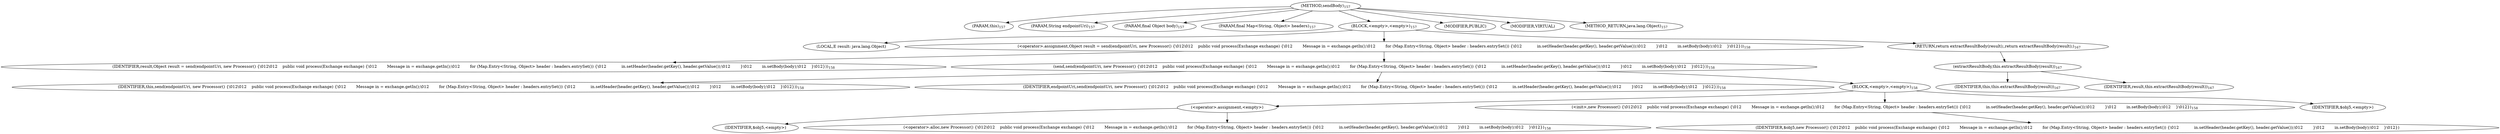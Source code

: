 digraph "sendBody" {  
"263" [label = <(METHOD,sendBody)<SUB>157</SUB>> ]
"24" [label = <(PARAM,this)<SUB>157</SUB>> ]
"264" [label = <(PARAM,String endpointUri)<SUB>157</SUB>> ]
"265" [label = <(PARAM,final Object body)<SUB>157</SUB>> ]
"266" [label = <(PARAM,final Map&lt;String, Object&gt; headers)<SUB>157</SUB>> ]
"267" [label = <(BLOCK,&lt;empty&gt;,&lt;empty&gt;)<SUB>157</SUB>> ]
"268" [label = <(LOCAL,E result: java.lang.Object)> ]
"269" [label = <(&lt;operator&gt;.assignment,Object result = send(endpointUri, new Processor() {\012\012    public void process(Exchange exchange) {\012        Message in = exchange.getIn();\012        for (Map.Entry&lt;String, Object&gt; header : headers.entrySet()) {\012            in.setHeader(header.getKey(), header.getValue());\012        }\012        in.setBody(body);\012    }\012}))<SUB>158</SUB>> ]
"270" [label = <(IDENTIFIER,result,Object result = send(endpointUri, new Processor() {\012\012    public void process(Exchange exchange) {\012        Message in = exchange.getIn();\012        for (Map.Entry&lt;String, Object&gt; header : headers.entrySet()) {\012            in.setHeader(header.getKey(), header.getValue());\012        }\012        in.setBody(body);\012    }\012}))<SUB>158</SUB>> ]
"271" [label = <(send,send(endpointUri, new Processor() {\012\012    public void process(Exchange exchange) {\012        Message in = exchange.getIn();\012        for (Map.Entry&lt;String, Object&gt; header : headers.entrySet()) {\012            in.setHeader(header.getKey(), header.getValue());\012        }\012        in.setBody(body);\012    }\012}))<SUB>158</SUB>> ]
"23" [label = <(IDENTIFIER,this,send(endpointUri, new Processor() {\012\012    public void process(Exchange exchange) {\012        Message in = exchange.getIn();\012        for (Map.Entry&lt;String, Object&gt; header : headers.entrySet()) {\012            in.setHeader(header.getKey(), header.getValue());\012        }\012        in.setBody(body);\012    }\012}))<SUB>158</SUB>> ]
"272" [label = <(IDENTIFIER,endpointUri,send(endpointUri, new Processor() {\012\012    public void process(Exchange exchange) {\012        Message in = exchange.getIn();\012        for (Map.Entry&lt;String, Object&gt; header : headers.entrySet()) {\012            in.setHeader(header.getKey(), header.getValue());\012        }\012        in.setBody(body);\012    }\012}))<SUB>158</SUB>> ]
"273" [label = <(BLOCK,&lt;empty&gt;,&lt;empty&gt;)<SUB>158</SUB>> ]
"274" [label = <(&lt;operator&gt;.assignment,&lt;empty&gt;)> ]
"275" [label = <(IDENTIFIER,$obj5,&lt;empty&gt;)> ]
"276" [label = <(&lt;operator&gt;.alloc,new Processor() {\012\012    public void process(Exchange exchange) {\012        Message in = exchange.getIn();\012        for (Map.Entry&lt;String, Object&gt; header : headers.entrySet()) {\012            in.setHeader(header.getKey(), header.getValue());\012        }\012        in.setBody(body);\012    }\012})<SUB>158</SUB>> ]
"277" [label = <(&lt;init&gt;,new Processor() {\012\012    public void process(Exchange exchange) {\012        Message in = exchange.getIn();\012        for (Map.Entry&lt;String, Object&gt; header : headers.entrySet()) {\012            in.setHeader(header.getKey(), header.getValue());\012        }\012        in.setBody(body);\012    }\012})<SUB>158</SUB>> ]
"278" [label = <(IDENTIFIER,$obj5,new Processor() {\012\012    public void process(Exchange exchange) {\012        Message in = exchange.getIn();\012        for (Map.Entry&lt;String, Object&gt; header : headers.entrySet()) {\012            in.setHeader(header.getKey(), header.getValue());\012        }\012        in.setBody(body);\012    }\012})> ]
"279" [label = <(IDENTIFIER,$obj5,&lt;empty&gt;)> ]
"280" [label = <(RETURN,return extractResultBody(result);,return extractResultBody(result);)<SUB>167</SUB>> ]
"281" [label = <(extractResultBody,this.extractResultBody(result))<SUB>167</SUB>> ]
"25" [label = <(IDENTIFIER,this,this.extractResultBody(result))<SUB>167</SUB>> ]
"282" [label = <(IDENTIFIER,result,this.extractResultBody(result))<SUB>167</SUB>> ]
"283" [label = <(MODIFIER,PUBLIC)> ]
"284" [label = <(MODIFIER,VIRTUAL)> ]
"285" [label = <(METHOD_RETURN,java.lang.Object)<SUB>157</SUB>> ]
  "263" -> "24" 
  "263" -> "264" 
  "263" -> "265" 
  "263" -> "266" 
  "263" -> "267" 
  "263" -> "283" 
  "263" -> "284" 
  "263" -> "285" 
  "267" -> "268" 
  "267" -> "269" 
  "267" -> "280" 
  "269" -> "270" 
  "269" -> "271" 
  "271" -> "23" 
  "271" -> "272" 
  "271" -> "273" 
  "273" -> "274" 
  "273" -> "277" 
  "273" -> "279" 
  "274" -> "275" 
  "274" -> "276" 
  "277" -> "278" 
  "280" -> "281" 
  "281" -> "25" 
  "281" -> "282" 
}
